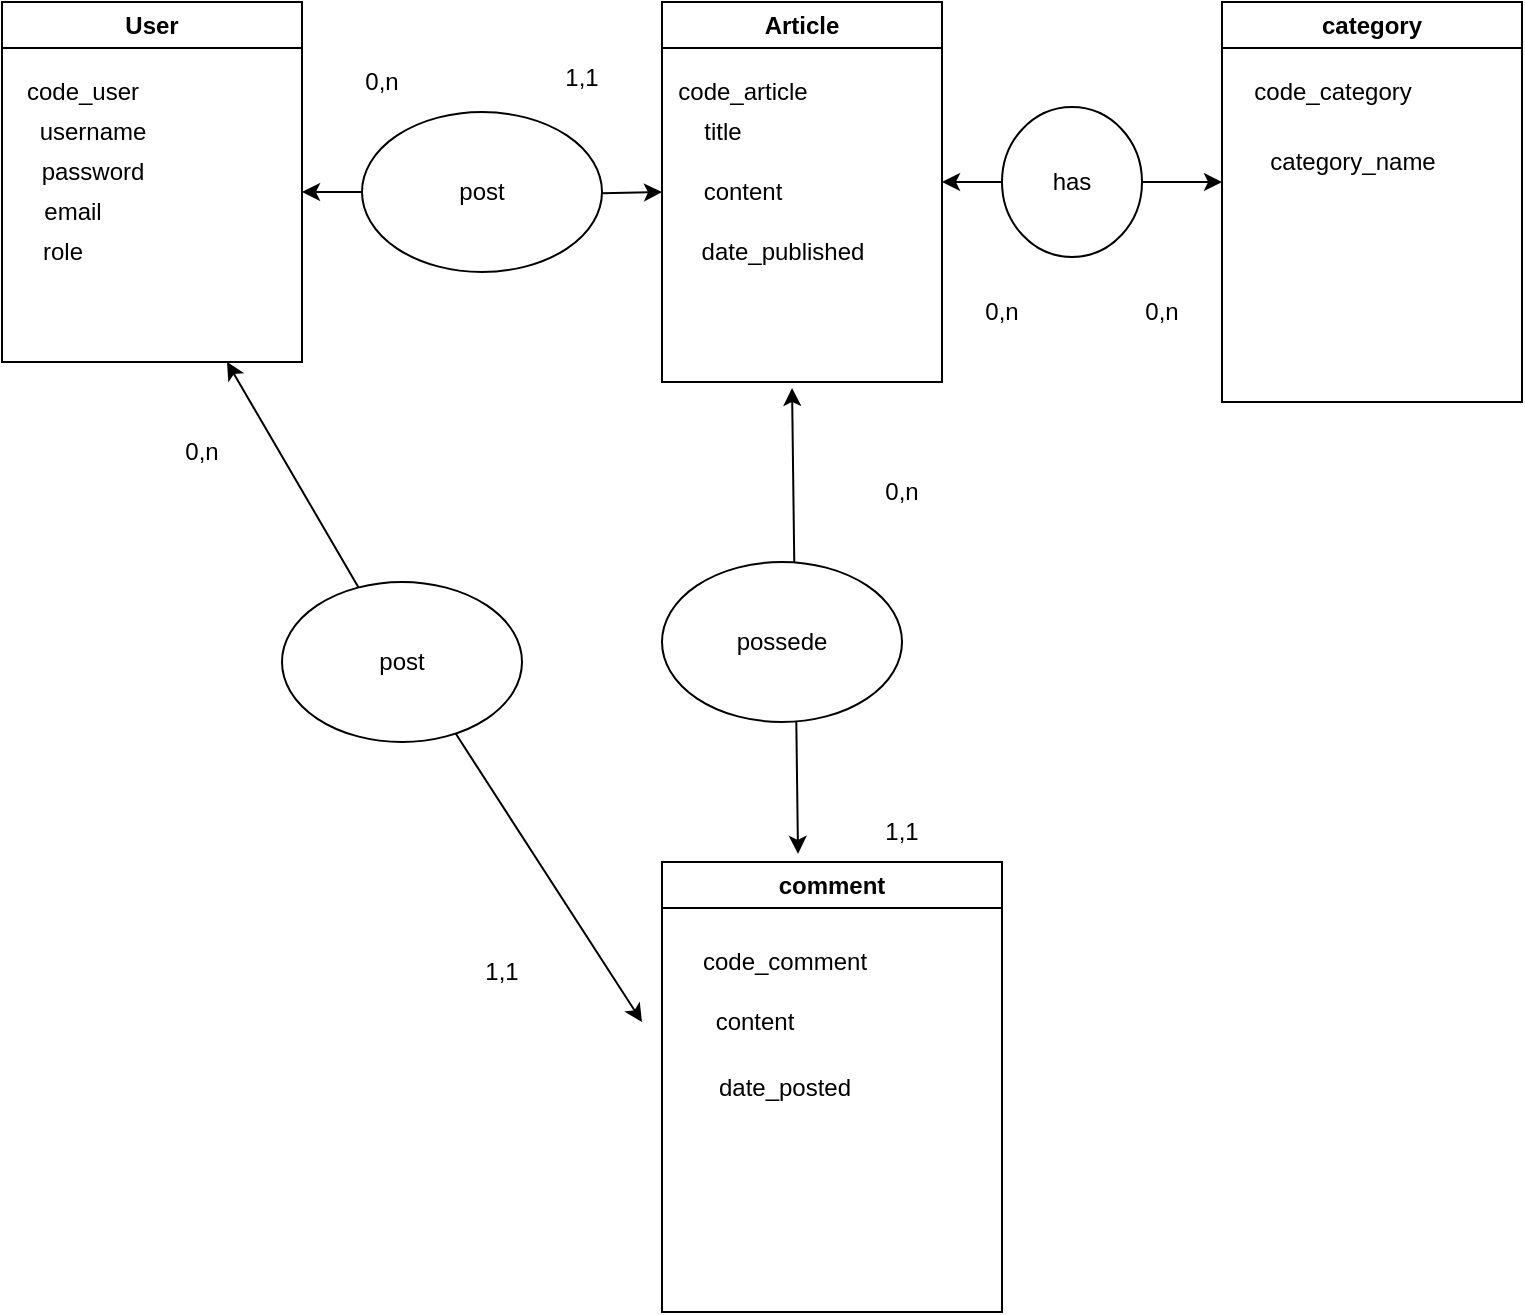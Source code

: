 <mxfile>
    <diagram id="9omP41pYoc8_gWynK18r" name="Page-1">
        <mxGraphModel dx="801" dy="1231" grid="1" gridSize="10" guides="1" tooltips="1" connect="1" arrows="1" fold="1" page="1" pageScale="1" pageWidth="827" pageHeight="1169" math="0" shadow="0">
            <root>
                <mxCell id="0"/>
                <mxCell id="1" parent="0"/>
                <mxCell id="3" value="User" style="swimlane;whiteSpace=wrap;html=1;" parent="1" vertex="1">
                    <mxGeometry x="40" y="110" width="150" height="180" as="geometry"/>
                </mxCell>
                <mxCell id="6" value="code_user" style="text;html=1;align=center;verticalAlign=middle;resizable=0;points=[];autosize=1;strokeColor=none;fillColor=none;" parent="3" vertex="1">
                    <mxGeometry y="30" width="80" height="30" as="geometry"/>
                </mxCell>
                <mxCell id="7" value="username" style="text;html=1;align=center;verticalAlign=middle;resizable=0;points=[];autosize=1;strokeColor=none;fillColor=none;" parent="3" vertex="1">
                    <mxGeometry x="5" y="50" width="80" height="30" as="geometry"/>
                </mxCell>
                <mxCell id="8" value="password" style="text;html=1;align=center;verticalAlign=middle;resizable=0;points=[];autosize=1;strokeColor=none;fillColor=none;" parent="3" vertex="1">
                    <mxGeometry x="10" y="70" width="70" height="30" as="geometry"/>
                </mxCell>
                <mxCell id="9" value="email" style="text;html=1;align=center;verticalAlign=middle;resizable=0;points=[];autosize=1;strokeColor=none;fillColor=none;" parent="3" vertex="1">
                    <mxGeometry x="10" y="90" width="50" height="30" as="geometry"/>
                </mxCell>
                <mxCell id="52" value="role" style="text;html=1;align=center;verticalAlign=middle;resizable=0;points=[];autosize=1;strokeColor=none;fillColor=none;" parent="3" vertex="1">
                    <mxGeometry x="10" y="110" width="40" height="30" as="geometry"/>
                </mxCell>
                <mxCell id="4" value="Article" style="swimlane;whiteSpace=wrap;html=1;" parent="1" vertex="1">
                    <mxGeometry x="370" y="110" width="140" height="190" as="geometry"/>
                </mxCell>
                <mxCell id="15" value="title" style="text;html=1;align=center;verticalAlign=middle;resizable=0;points=[];autosize=1;strokeColor=none;fillColor=none;" parent="4" vertex="1">
                    <mxGeometry x="10" y="50" width="40" height="30" as="geometry"/>
                </mxCell>
                <mxCell id="11" value="code_article" style="text;html=1;align=center;verticalAlign=middle;resizable=0;points=[];autosize=1;strokeColor=none;fillColor=none;" parent="4" vertex="1">
                    <mxGeometry x="-5" y="30" width="90" height="30" as="geometry"/>
                </mxCell>
                <mxCell id="17" value="date_published" style="text;html=1;align=center;verticalAlign=middle;resizable=0;points=[];autosize=1;strokeColor=none;fillColor=none;" parent="4" vertex="1">
                    <mxGeometry x="10" y="110" width="100" height="30" as="geometry"/>
                </mxCell>
                <mxCell id="16" value="content" style="text;html=1;align=center;verticalAlign=middle;resizable=0;points=[];autosize=1;strokeColor=none;fillColor=none;" parent="4" vertex="1">
                    <mxGeometry x="10" y="80" width="60" height="30" as="geometry"/>
                </mxCell>
                <mxCell id="5" value="comment" style="swimlane;whiteSpace=wrap;html=1;" parent="1" vertex="1">
                    <mxGeometry x="370" y="540" width="170" height="225" as="geometry"/>
                </mxCell>
                <mxCell id="21" value="code_comment" style="text;html=1;align=center;verticalAlign=middle;resizable=0;points=[];autosize=1;strokeColor=none;fillColor=none;" parent="5" vertex="1">
                    <mxGeometry x="6" y="35" width="110" height="30" as="geometry"/>
                </mxCell>
                <mxCell id="24" value="content" style="text;html=1;align=center;verticalAlign=middle;resizable=0;points=[];autosize=1;strokeColor=none;fillColor=none;" parent="5" vertex="1">
                    <mxGeometry x="16" y="65" width="60" height="30" as="geometry"/>
                </mxCell>
                <mxCell id="26" value="date_posted" style="text;html=1;align=center;verticalAlign=middle;resizable=0;points=[];autosize=1;strokeColor=none;fillColor=none;" parent="5" vertex="1">
                    <mxGeometry x="16" y="97.5" width="90" height="30" as="geometry"/>
                </mxCell>
                <mxCell id="18" value="category" style="swimlane;whiteSpace=wrap;html=1;" parent="1" vertex="1">
                    <mxGeometry x="650" y="110" width="150" height="200" as="geometry"/>
                </mxCell>
                <mxCell id="19" value="code_category" style="text;html=1;align=center;verticalAlign=middle;resizable=0;points=[];autosize=1;strokeColor=none;fillColor=none;" parent="18" vertex="1">
                    <mxGeometry x="5" y="30" width="100" height="30" as="geometry"/>
                </mxCell>
                <mxCell id="20" value="category_name" style="text;html=1;align=center;verticalAlign=middle;resizable=0;points=[];autosize=1;strokeColor=none;fillColor=none;" parent="18" vertex="1">
                    <mxGeometry x="10" y="65" width="110" height="30" as="geometry"/>
                </mxCell>
                <mxCell id="27" value="" style="endArrow=classic;startArrow=classic;html=1;entryX=0.917;entryY=1.1;entryDx=0;entryDy=0;entryPerimeter=0;exitX=0.4;exitY=-0.018;exitDx=0;exitDy=0;exitPerimeter=0;" parent="1" source="5" edge="1">
                    <mxGeometry width="50" height="50" relative="1" as="geometry">
                        <mxPoint x="390" y="470" as="sourcePoint"/>
                        <mxPoint x="435.02" y="303.0" as="targetPoint"/>
                    </mxGeometry>
                </mxCell>
                <mxCell id="33" value="" style="endArrow=classic;startArrow=none;html=1;entryX=0;entryY=0.5;entryDx=0;entryDy=0;" parent="1" source="36" target="4" edge="1">
                    <mxGeometry width="50" height="50" relative="1" as="geometry">
                        <mxPoint x="190" y="205" as="sourcePoint"/>
                        <mxPoint x="280" y="160" as="targetPoint"/>
                    </mxGeometry>
                </mxCell>
                <mxCell id="34" value="" style="endArrow=classic;startArrow=none;html=1;" parent="1" source="38" edge="1">
                    <mxGeometry width="50" height="50" relative="1" as="geometry">
                        <mxPoint x="510" y="200" as="sourcePoint"/>
                        <mxPoint x="650" y="200" as="targetPoint"/>
                    </mxGeometry>
                </mxCell>
                <mxCell id="35" value="possede" style="ellipse;whiteSpace=wrap;html=1;" parent="1" vertex="1">
                    <mxGeometry x="370" y="390" width="120" height="80" as="geometry"/>
                </mxCell>
                <mxCell id="37" value="" style="endArrow=none;startArrow=classic;html=1;entryX=0;entryY=0.5;entryDx=0;entryDy=0;" parent="1" target="36" edge="1">
                    <mxGeometry width="50" height="50" relative="1" as="geometry">
                        <mxPoint x="190" y="205" as="sourcePoint"/>
                        <mxPoint x="370" y="205" as="targetPoint"/>
                    </mxGeometry>
                </mxCell>
                <mxCell id="36" value="post" style="ellipse;whiteSpace=wrap;html=1;" parent="1" vertex="1">
                    <mxGeometry x="220" y="165" width="120" height="80" as="geometry"/>
                </mxCell>
                <mxCell id="39" value="" style="endArrow=none;startArrow=classic;html=1;" parent="1" target="38" edge="1">
                    <mxGeometry width="50" height="50" relative="1" as="geometry">
                        <mxPoint x="510" y="200" as="sourcePoint"/>
                        <mxPoint x="650" y="200" as="targetPoint"/>
                    </mxGeometry>
                </mxCell>
                <mxCell id="38" value="has" style="ellipse;whiteSpace=wrap;html=1;" parent="1" vertex="1">
                    <mxGeometry x="540" y="162.5" width="70" height="75" as="geometry"/>
                </mxCell>
                <mxCell id="40" value="0,n" style="text;html=1;strokeColor=none;fillColor=none;align=center;verticalAlign=middle;whiteSpace=wrap;rounded=0;" parent="1" vertex="1">
                    <mxGeometry x="200" y="135" width="60" height="30" as="geometry"/>
                </mxCell>
                <mxCell id="41" value="1,1" style="text;html=1;strokeColor=none;fillColor=none;align=center;verticalAlign=middle;whiteSpace=wrap;rounded=0;" parent="1" vertex="1">
                    <mxGeometry x="300" y="132.5" width="60" height="30" as="geometry"/>
                </mxCell>
                <mxCell id="42" value="0,n" style="text;html=1;strokeColor=none;fillColor=none;align=center;verticalAlign=middle;whiteSpace=wrap;rounded=0;" parent="1" vertex="1">
                    <mxGeometry x="460" y="340" width="60" height="30" as="geometry"/>
                </mxCell>
                <mxCell id="43" value="1,1" style="text;html=1;strokeColor=none;fillColor=none;align=center;verticalAlign=middle;whiteSpace=wrap;rounded=0;" parent="1" vertex="1">
                    <mxGeometry x="460" y="510" width="60" height="30" as="geometry"/>
                </mxCell>
                <mxCell id="44" value="0,n" style="text;html=1;strokeColor=none;fillColor=none;align=center;verticalAlign=middle;whiteSpace=wrap;rounded=0;" parent="1" vertex="1">
                    <mxGeometry x="590" y="250" width="60" height="30" as="geometry"/>
                </mxCell>
                <mxCell id="45" value="0,n" style="text;html=1;strokeColor=none;fillColor=none;align=center;verticalAlign=middle;whiteSpace=wrap;rounded=0;" parent="1" vertex="1">
                    <mxGeometry x="510" y="250" width="60" height="30" as="geometry"/>
                </mxCell>
                <mxCell id="47" value="" style="endArrow=classic;startArrow=none;html=1;exitX=0.75;exitY=1;exitDx=0;exitDy=0;" parent="1" source="48" edge="1">
                    <mxGeometry width="50" height="50" relative="1" as="geometry">
                        <mxPoint x="205" y="510" as="sourcePoint"/>
                        <mxPoint x="360" y="620" as="targetPoint"/>
                    </mxGeometry>
                </mxCell>
                <mxCell id="49" value="" style="endArrow=none;startArrow=classic;html=1;exitX=0.75;exitY=1;exitDx=0;exitDy=0;" parent="1" source="3" target="48" edge="1">
                    <mxGeometry width="50" height="50" relative="1" as="geometry">
                        <mxPoint x="152.5" y="290" as="sourcePoint"/>
                        <mxPoint x="360" y="620" as="targetPoint"/>
                    </mxGeometry>
                </mxCell>
                <mxCell id="48" value="post" style="ellipse;whiteSpace=wrap;html=1;" parent="1" vertex="1">
                    <mxGeometry x="180" y="400" width="120" height="80" as="geometry"/>
                </mxCell>
                <mxCell id="50" value="0,n" style="text;html=1;strokeColor=none;fillColor=none;align=center;verticalAlign=middle;whiteSpace=wrap;rounded=0;" parent="1" vertex="1">
                    <mxGeometry x="110" y="320" width="60" height="30" as="geometry"/>
                </mxCell>
                <mxCell id="51" value="1,1" style="text;html=1;strokeColor=none;fillColor=none;align=center;verticalAlign=middle;whiteSpace=wrap;rounded=0;" parent="1" vertex="1">
                    <mxGeometry x="260" y="580" width="60" height="30" as="geometry"/>
                </mxCell>
            </root>
        </mxGraphModel>
    </diagram>
</mxfile>